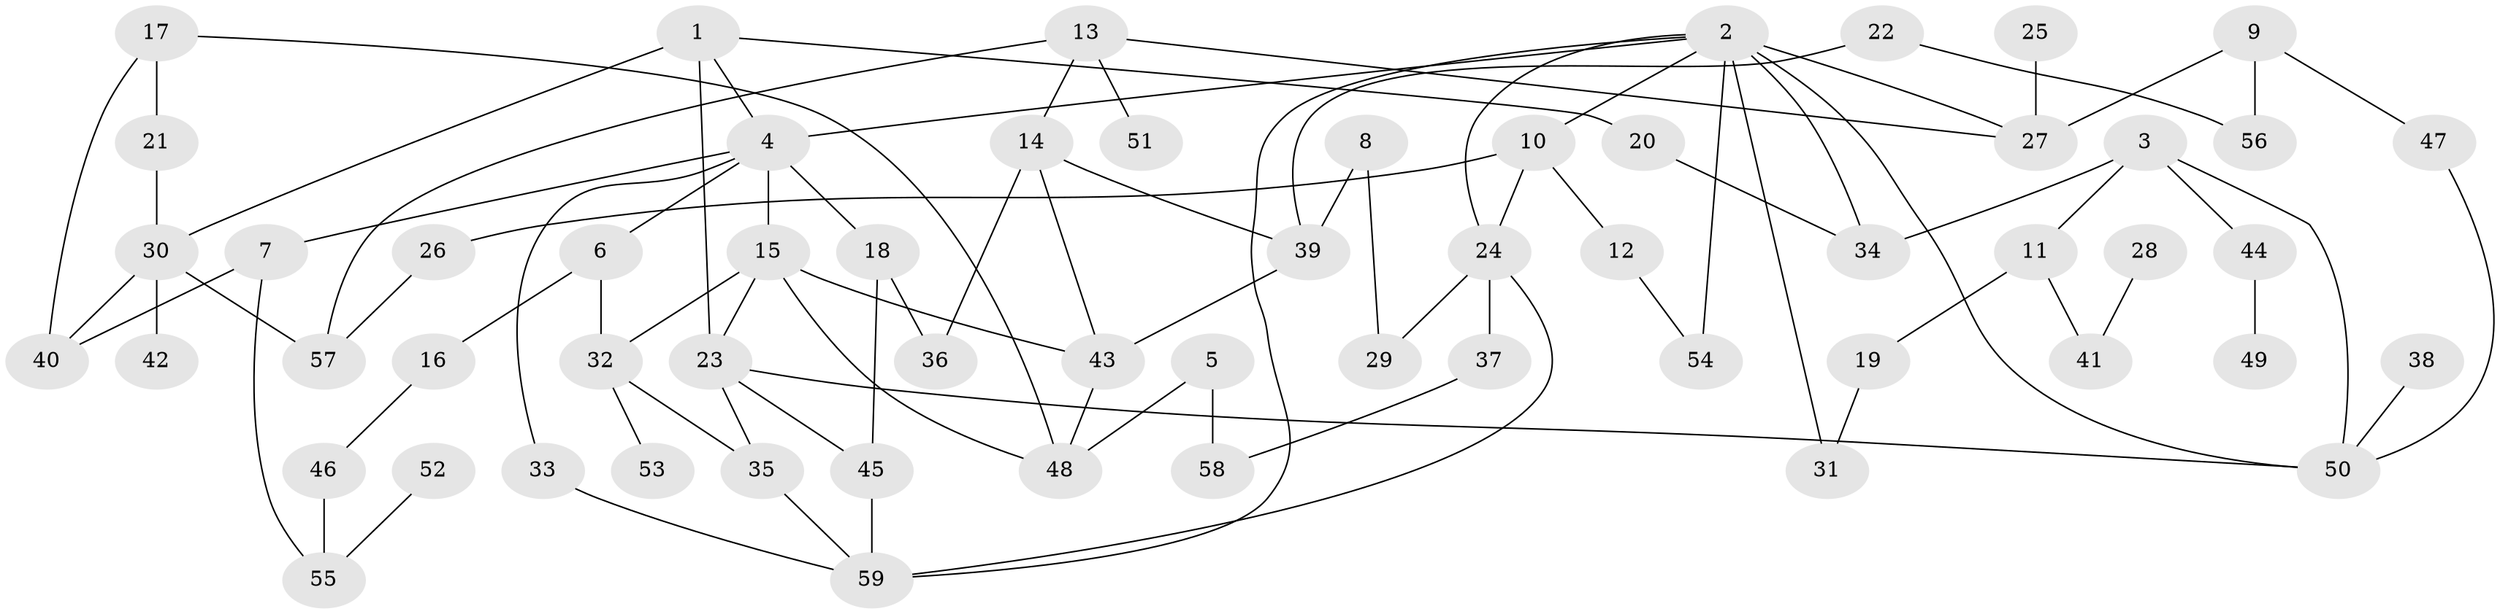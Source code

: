 // original degree distribution, {8: 0.008547008547008548, 5: 0.06837606837606838, 4: 0.1111111111111111, 7: 0.017094017094017096, 3: 0.18803418803418803, 1: 0.2905982905982906, 2: 0.3076923076923077, 6: 0.008547008547008548}
// Generated by graph-tools (version 1.1) at 2025/00/03/09/25 03:00:56]
// undirected, 59 vertices, 86 edges
graph export_dot {
graph [start="1"]
  node [color=gray90,style=filled];
  1;
  2;
  3;
  4;
  5;
  6;
  7;
  8;
  9;
  10;
  11;
  12;
  13;
  14;
  15;
  16;
  17;
  18;
  19;
  20;
  21;
  22;
  23;
  24;
  25;
  26;
  27;
  28;
  29;
  30;
  31;
  32;
  33;
  34;
  35;
  36;
  37;
  38;
  39;
  40;
  41;
  42;
  43;
  44;
  45;
  46;
  47;
  48;
  49;
  50;
  51;
  52;
  53;
  54;
  55;
  56;
  57;
  58;
  59;
  1 -- 4 [weight=1.0];
  1 -- 20 [weight=1.0];
  1 -- 23 [weight=1.0];
  1 -- 30 [weight=1.0];
  2 -- 4 [weight=1.0];
  2 -- 10 [weight=1.0];
  2 -- 24 [weight=1.0];
  2 -- 27 [weight=1.0];
  2 -- 31 [weight=1.0];
  2 -- 34 [weight=1.0];
  2 -- 50 [weight=1.0];
  2 -- 54 [weight=2.0];
  2 -- 59 [weight=1.0];
  3 -- 11 [weight=1.0];
  3 -- 34 [weight=1.0];
  3 -- 44 [weight=1.0];
  3 -- 50 [weight=1.0];
  4 -- 6 [weight=1.0];
  4 -- 7 [weight=1.0];
  4 -- 15 [weight=1.0];
  4 -- 18 [weight=1.0];
  4 -- 33 [weight=1.0];
  5 -- 48 [weight=1.0];
  5 -- 58 [weight=1.0];
  6 -- 16 [weight=1.0];
  6 -- 32 [weight=1.0];
  7 -- 40 [weight=1.0];
  7 -- 55 [weight=1.0];
  8 -- 29 [weight=1.0];
  8 -- 39 [weight=1.0];
  9 -- 27 [weight=1.0];
  9 -- 47 [weight=1.0];
  9 -- 56 [weight=1.0];
  10 -- 12 [weight=1.0];
  10 -- 24 [weight=1.0];
  10 -- 26 [weight=1.0];
  11 -- 19 [weight=1.0];
  11 -- 41 [weight=1.0];
  12 -- 54 [weight=1.0];
  13 -- 14 [weight=1.0];
  13 -- 27 [weight=1.0];
  13 -- 51 [weight=1.0];
  13 -- 57 [weight=1.0];
  14 -- 36 [weight=1.0];
  14 -- 39 [weight=1.0];
  14 -- 43 [weight=1.0];
  15 -- 23 [weight=1.0];
  15 -- 32 [weight=1.0];
  15 -- 43 [weight=1.0];
  15 -- 48 [weight=1.0];
  16 -- 46 [weight=1.0];
  17 -- 21 [weight=1.0];
  17 -- 40 [weight=1.0];
  17 -- 48 [weight=1.0];
  18 -- 36 [weight=1.0];
  18 -- 45 [weight=1.0];
  19 -- 31 [weight=1.0];
  20 -- 34 [weight=1.0];
  21 -- 30 [weight=1.0];
  22 -- 39 [weight=1.0];
  22 -- 56 [weight=1.0];
  23 -- 35 [weight=1.0];
  23 -- 45 [weight=1.0];
  23 -- 50 [weight=1.0];
  24 -- 29 [weight=1.0];
  24 -- 37 [weight=1.0];
  24 -- 59 [weight=1.0];
  25 -- 27 [weight=1.0];
  26 -- 57 [weight=1.0];
  28 -- 41 [weight=1.0];
  30 -- 40 [weight=1.0];
  30 -- 42 [weight=2.0];
  30 -- 57 [weight=1.0];
  32 -- 35 [weight=1.0];
  32 -- 53 [weight=1.0];
  33 -- 59 [weight=1.0];
  35 -- 59 [weight=1.0];
  37 -- 58 [weight=1.0];
  38 -- 50 [weight=1.0];
  39 -- 43 [weight=1.0];
  43 -- 48 [weight=1.0];
  44 -- 49 [weight=1.0];
  45 -- 59 [weight=1.0];
  46 -- 55 [weight=1.0];
  47 -- 50 [weight=1.0];
  52 -- 55 [weight=1.0];
}
